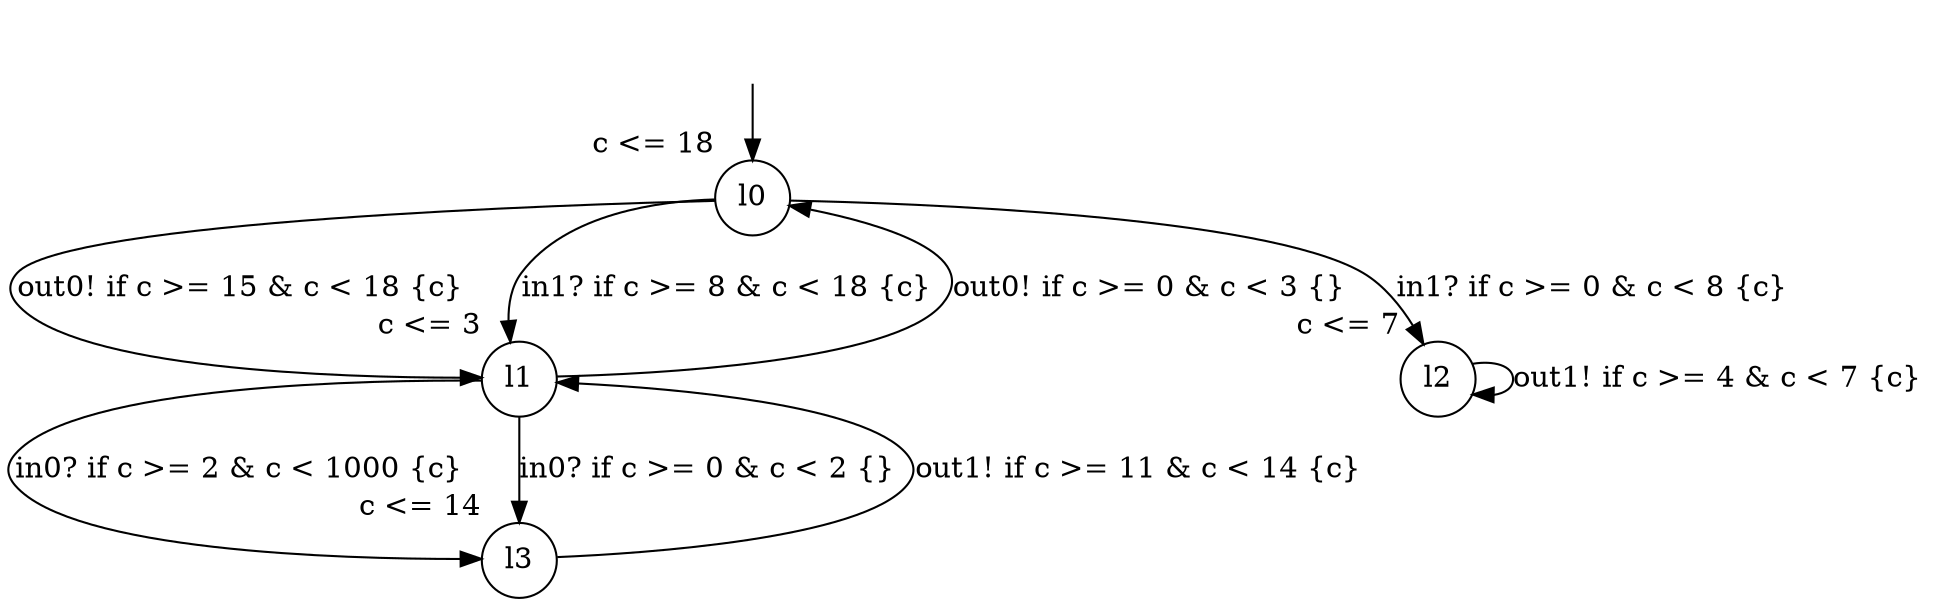 digraph g {
__start0 [label="" shape="none"];
l0 [shape="circle" margin=0 label="l0", xlabel="c <= 18"];
l1 [shape="circle" margin=0 label="l1", xlabel="c <= 3"];
l2 [shape="circle" margin=0 label="l2", xlabel="c <= 7"];
l3 [shape="circle" margin=0 label="l3", xlabel="c <= 14"];
l0 -> l2 [label="in1? if c >= 0 & c < 8 {c} "];
l0 -> l1 [label="out0! if c >= 15 & c < 18 {c} "];
l0 -> l1 [label="in1? if c >= 8 & c < 18 {c} "];
l1 -> l3 [label="in0? if c >= 2 & c < 1000 {c} "];
l1 -> l0 [label="out0! if c >= 0 & c < 3 {} "];
l1 -> l3 [label="in0? if c >= 0 & c < 2 {} "];
l2 -> l2 [label="out1! if c >= 4 & c < 7 {c} "];
l3 -> l1 [label="out1! if c >= 11 & c < 14 {c} "];
__start0 -> l0;
}

